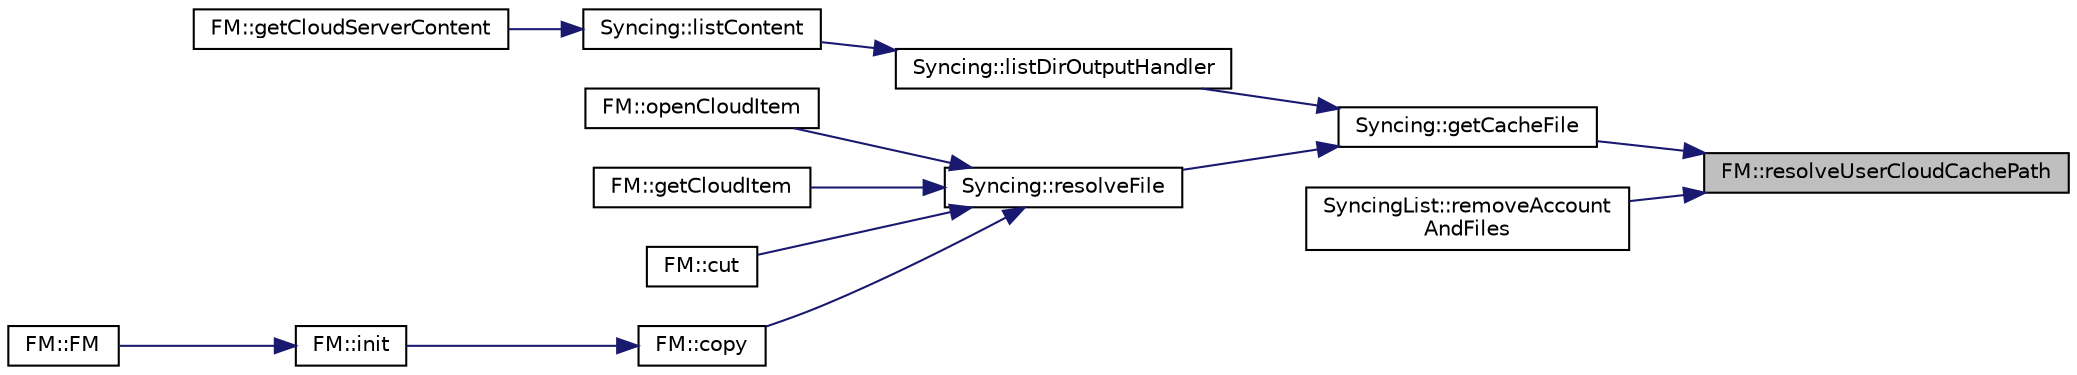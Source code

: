 digraph "FM::resolveUserCloudCachePath"
{
 // INTERACTIVE_SVG=YES
 // LATEX_PDF_SIZE
  edge [fontname="Helvetica",fontsize="10",labelfontname="Helvetica",labelfontsize="10"];
  node [fontname="Helvetica",fontsize="10",shape=record];
  rankdir="RL";
  Node485 [label="FM::resolveUserCloudCachePath",height=0.2,width=0.4,color="black", fillcolor="grey75", style="filled", fontcolor="black",tooltip=" "];
  Node485 -> Node486 [dir="back",color="midnightblue",fontsize="10",style="solid",fontname="Helvetica"];
  Node486 [label="Syncing::getCacheFile",height=0.2,width=0.4,color="black", fillcolor="white", style="filled",URL="$class_syncing.html#a1a6ee2e16630d4474846dd8f50ed87d7",tooltip=" "];
  Node486 -> Node487 [dir="back",color="midnightblue",fontsize="10",style="solid",fontname="Helvetica"];
  Node487 [label="Syncing::listDirOutputHandler",height=0.2,width=0.4,color="black", fillcolor="white", style="filled",URL="$class_syncing.html#a5c67f1250fd3e91ada19e5e1674dd330",tooltip=" "];
  Node487 -> Node488 [dir="back",color="midnightblue",fontsize="10",style="solid",fontname="Helvetica"];
  Node488 [label="Syncing::listContent",height=0.2,width=0.4,color="black", fillcolor="white", style="filled",URL="$class_syncing.html#adf26128a6d484c9b2caf7f54eba2f47e",tooltip=" "];
  Node488 -> Node489 [dir="back",color="midnightblue",fontsize="10",style="solid",fontname="Helvetica"];
  Node489 [label="FM::getCloudServerContent",height=0.2,width=0.4,color="black", fillcolor="white", style="filled",URL="$class_f_m.html#a251a786a765e4e16e538490f14b60da7",tooltip=" "];
  Node486 -> Node490 [dir="back",color="midnightblue",fontsize="10",style="solid",fontname="Helvetica"];
  Node490 [label="Syncing::resolveFile",height=0.2,width=0.4,color="black", fillcolor="white", style="filled",URL="$class_syncing.html#af94159401c69e757e0e6f944a97153a8",tooltip=" "];
  Node490 -> Node491 [dir="back",color="midnightblue",fontsize="10",style="solid",fontname="Helvetica"];
  Node491 [label="FM::openCloudItem",height=0.2,width=0.4,color="black", fillcolor="white", style="filled",URL="$class_f_m.html#a974c2e72aadee56b97ce505f33e3d190",tooltip=" "];
  Node490 -> Node492 [dir="back",color="midnightblue",fontsize="10",style="solid",fontname="Helvetica"];
  Node492 [label="FM::getCloudItem",height=0.2,width=0.4,color="black", fillcolor="white", style="filled",URL="$class_f_m.html#a6055df8227bace777bac28ece56063da",tooltip=" "];
  Node490 -> Node493 [dir="back",color="midnightblue",fontsize="10",style="solid",fontname="Helvetica"];
  Node493 [label="FM::cut",height=0.2,width=0.4,color="black", fillcolor="white", style="filled",URL="$class_f_m.html#a60f1c002743270a0b38f445b3e60b521",tooltip=" "];
  Node490 -> Node494 [dir="back",color="midnightblue",fontsize="10",style="solid",fontname="Helvetica"];
  Node494 [label="FM::copy",height=0.2,width=0.4,color="black", fillcolor="white", style="filled",URL="$class_f_m.html#ae8d94b51a8940f8a426ff0868f769f28",tooltip=" "];
  Node494 -> Node495 [dir="back",color="midnightblue",fontsize="10",style="solid",fontname="Helvetica"];
  Node495 [label="FM::init",height=0.2,width=0.4,color="black", fillcolor="white", style="filled",URL="$class_f_m.html#a2963953441035d07e786165e7fa31d27",tooltip=" "];
  Node495 -> Node496 [dir="back",color="midnightblue",fontsize="10",style="solid",fontname="Helvetica"];
  Node496 [label="FM::FM",height=0.2,width=0.4,color="black", fillcolor="white", style="filled",URL="$class_f_m.html#a407bfd40f7070f79a04386a2332ecd59",tooltip=" "];
  Node485 -> Node497 [dir="back",color="midnightblue",fontsize="10",style="solid",fontname="Helvetica"];
  Node497 [label="SyncingList::removeAccount\lAndFiles",height=0.2,width=0.4,color="black", fillcolor="white", style="filled",URL="$class_syncing_list.html#ae368a7734c38bf8831523533ce2cad2f",tooltip=" "];
}
